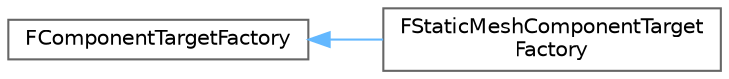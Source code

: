 digraph "Graphical Class Hierarchy"
{
 // INTERACTIVE_SVG=YES
 // LATEX_PDF_SIZE
  bgcolor="transparent";
  edge [fontname=Helvetica,fontsize=10,labelfontname=Helvetica,labelfontsize=10];
  node [fontname=Helvetica,fontsize=10,shape=box,height=0.2,width=0.4];
  rankdir="LR";
  Node0 [id="Node000000",label="FComponentTargetFactory",height=0.2,width=0.4,color="grey40", fillcolor="white", style="filled",URL="$d6/dc1/classFComponentTargetFactory.html",tooltip=" "];
  Node0 -> Node1 [id="edge3642_Node000000_Node000001",dir="back",color="steelblue1",style="solid",tooltip=" "];
  Node1 [id="Node000001",label="FStaticMeshComponentTarget\lFactory",height=0.2,width=0.4,color="grey40", fillcolor="white", style="filled",URL="$d9/d8e/classFStaticMeshComponentTargetFactory.html",tooltip=" "];
}
